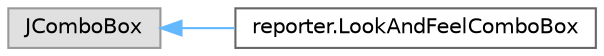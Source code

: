 digraph "Graphical Class Hierarchy"
{
 // LATEX_PDF_SIZE
  bgcolor="transparent";
  edge [fontname=Helvetica,fontsize=10,labelfontname=Helvetica,labelfontsize=10];
  node [fontname=Helvetica,fontsize=10,shape=box,height=0.2,width=0.4];
  rankdir="LR";
  Node0 [id="Node000000",label="JComboBox",height=0.2,width=0.4,color="grey60", fillcolor="#E0E0E0", style="filled",tooltip=" "];
  Node0 -> Node1 [id="edge39_Node000000_Node000001",dir="back",color="steelblue1",style="solid",tooltip=" "];
  Node1 [id="Node000001",label="reporter.LookAndFeelComboBox",height=0.2,width=0.4,color="grey40", fillcolor="white", style="filled",URL="$classreporter_1_1_look_and_feel_combo_box.html",tooltip=" "];
}
